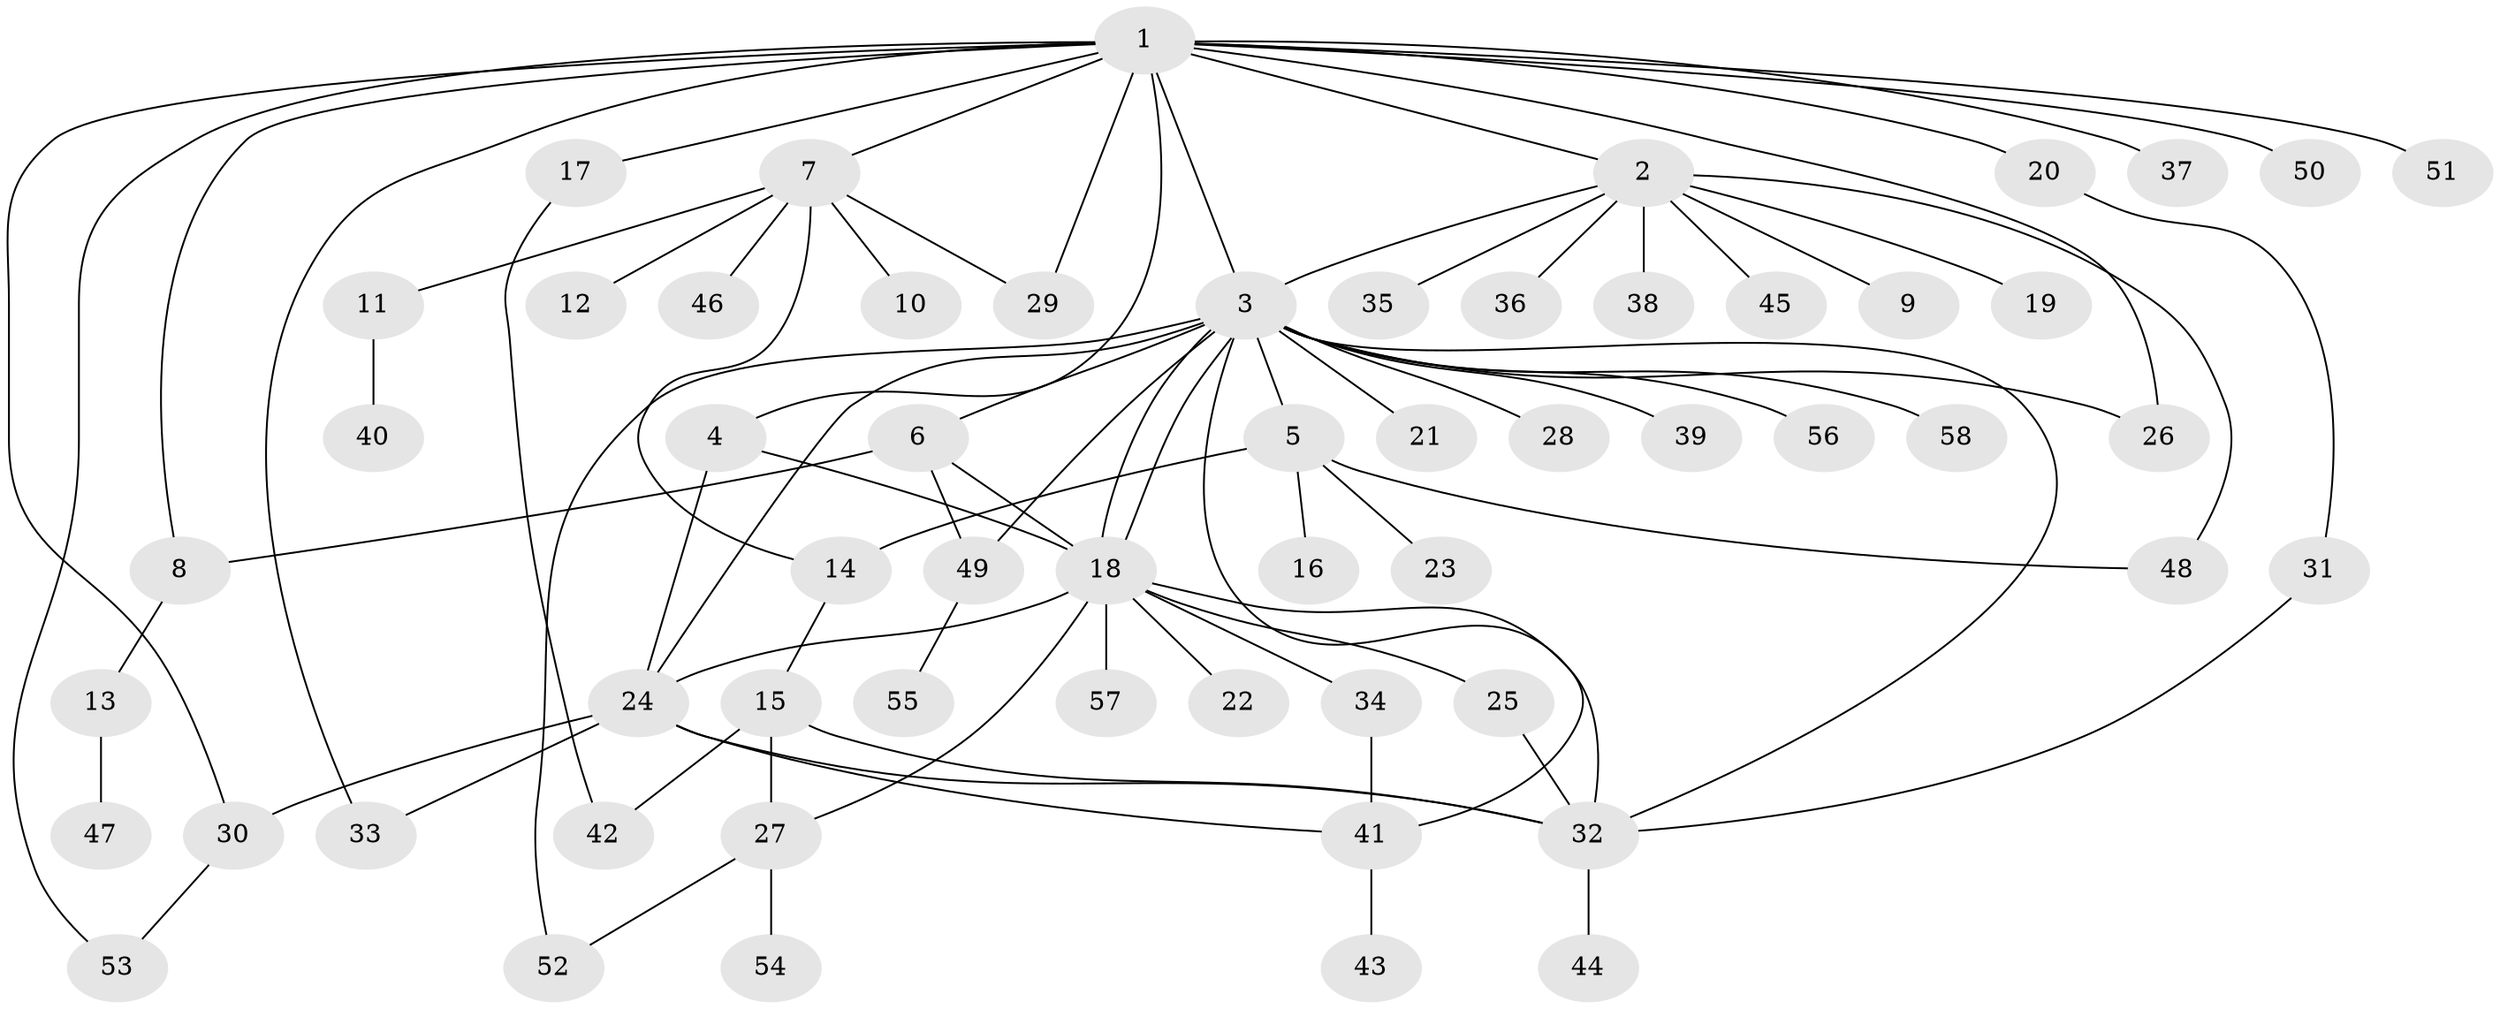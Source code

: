 // coarse degree distribution, {7: 0.11764705882352941, 3: 0.11764705882352941, 12: 0.058823529411764705, 1: 0.5294117647058824, 4: 0.058823529411764705, 5: 0.058823529411764705, 2: 0.058823529411764705}
// Generated by graph-tools (version 1.1) at 2025/18/03/04/25 18:18:04]
// undirected, 58 vertices, 82 edges
graph export_dot {
graph [start="1"]
  node [color=gray90,style=filled];
  1;
  2;
  3;
  4;
  5;
  6;
  7;
  8;
  9;
  10;
  11;
  12;
  13;
  14;
  15;
  16;
  17;
  18;
  19;
  20;
  21;
  22;
  23;
  24;
  25;
  26;
  27;
  28;
  29;
  30;
  31;
  32;
  33;
  34;
  35;
  36;
  37;
  38;
  39;
  40;
  41;
  42;
  43;
  44;
  45;
  46;
  47;
  48;
  49;
  50;
  51;
  52;
  53;
  54;
  55;
  56;
  57;
  58;
  1 -- 2;
  1 -- 3;
  1 -- 4;
  1 -- 7;
  1 -- 8;
  1 -- 17;
  1 -- 20;
  1 -- 26;
  1 -- 29;
  1 -- 30;
  1 -- 33;
  1 -- 37;
  1 -- 50;
  1 -- 51;
  1 -- 53;
  2 -- 3;
  2 -- 9;
  2 -- 19;
  2 -- 35;
  2 -- 36;
  2 -- 38;
  2 -- 45;
  2 -- 48;
  3 -- 5;
  3 -- 6;
  3 -- 18;
  3 -- 18;
  3 -- 21;
  3 -- 24;
  3 -- 26;
  3 -- 28;
  3 -- 32;
  3 -- 39;
  3 -- 41;
  3 -- 49;
  3 -- 52;
  3 -- 56;
  3 -- 58;
  4 -- 18;
  4 -- 24;
  5 -- 14;
  5 -- 16;
  5 -- 23;
  5 -- 48;
  6 -- 8;
  6 -- 18;
  6 -- 49;
  7 -- 10;
  7 -- 11;
  7 -- 12;
  7 -- 14;
  7 -- 29;
  7 -- 46;
  8 -- 13;
  11 -- 40;
  13 -- 47;
  14 -- 15;
  15 -- 27;
  15 -- 32;
  15 -- 42;
  17 -- 42;
  18 -- 22;
  18 -- 24;
  18 -- 25;
  18 -- 27;
  18 -- 32;
  18 -- 34;
  18 -- 57;
  20 -- 31;
  24 -- 30;
  24 -- 32;
  24 -- 33;
  24 -- 41;
  25 -- 32;
  27 -- 52;
  27 -- 54;
  30 -- 53;
  31 -- 32;
  32 -- 44;
  34 -- 41;
  41 -- 43;
  49 -- 55;
}
